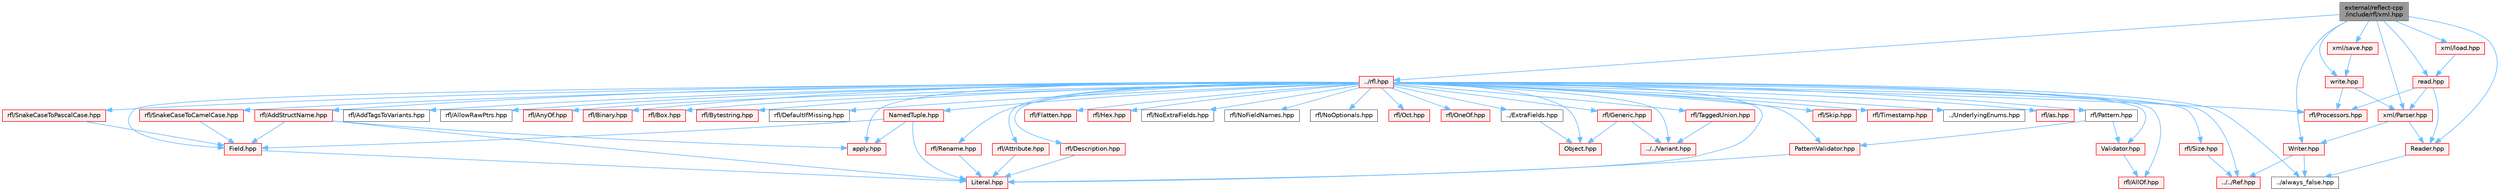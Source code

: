 digraph "external/reflect-cpp/include/rfl/xml.hpp"
{
 // LATEX_PDF_SIZE
  bgcolor="transparent";
  edge [fontname=Helvetica,fontsize=10,labelfontname=Helvetica,labelfontsize=10];
  node [fontname=Helvetica,fontsize=10,shape=box,height=0.2,width=0.4];
  Node1 [id="Node000001",label="external/reflect-cpp\l/include/rfl/xml.hpp",height=0.2,width=0.4,color="gray40", fillcolor="grey60", style="filled", fontcolor="black",tooltip=" "];
  Node1 -> Node2 [id="edge1_Node000001_Node000002",color="steelblue1",style="solid",tooltip=" "];
  Node2 [id="Node000002",label="../rfl.hpp",height=0.2,width=0.4,color="red", fillcolor="#FFF0F0", style="filled",URL="$rfl_8hpp.html",tooltip=" "];
  Node2 -> Node3 [id="edge2_Node000002_Node000003",color="steelblue1",style="solid",tooltip=" "];
  Node3 [id="Node000003",label="rfl/AddStructName.hpp",height=0.2,width=0.4,color="red", fillcolor="#FFF0F0", style="filled",URL="$_add_struct_name_8hpp.html",tooltip=" "];
  Node3 -> Node5 [id="edge3_Node000003_Node000005",color="steelblue1",style="solid",tooltip=" "];
  Node5 [id="Node000005",label="Field.hpp",height=0.2,width=0.4,color="red", fillcolor="#FFF0F0", style="filled",URL="$_field_8hpp.html",tooltip=" "];
  Node5 -> Node10 [id="edge4_Node000005_Node000010",color="steelblue1",style="solid",tooltip=" "];
  Node10 [id="Node000010",label="Literal.hpp",height=0.2,width=0.4,color="red", fillcolor="#FFF0F0", style="filled",URL="$_literal_8hpp.html",tooltip=" "];
  Node3 -> Node10 [id="edge5_Node000003_Node000010",color="steelblue1",style="solid",tooltip=" "];
  Node3 -> Node37 [id="edge6_Node000003_Node000037",color="steelblue1",style="solid",tooltip=" "];
  Node37 [id="Node000037",label="apply.hpp",height=0.2,width=0.4,color="red", fillcolor="#FFF0F0", style="filled",URL="$apply_8hpp.html",tooltip=" "];
  Node2 -> Node54 [id="edge7_Node000002_Node000054",color="steelblue1",style="solid",tooltip=" "];
  Node54 [id="Node000054",label="rfl/AddTagsToVariants.hpp",height=0.2,width=0.4,color="grey40", fillcolor="white", style="filled",URL="$_add_tags_to_variants_8hpp.html",tooltip=" "];
  Node2 -> Node55 [id="edge8_Node000002_Node000055",color="steelblue1",style="solid",tooltip=" "];
  Node55 [id="Node000055",label="rfl/AllOf.hpp",height=0.2,width=0.4,color="red", fillcolor="#FFF0F0", style="filled",URL="$_all_of_8hpp.html",tooltip=" "];
  Node2 -> Node64 [id="edge9_Node000002_Node000064",color="steelblue1",style="solid",tooltip=" "];
  Node64 [id="Node000064",label="rfl/AllowRawPtrs.hpp",height=0.2,width=0.4,color="grey40", fillcolor="white", style="filled",URL="$_allow_raw_ptrs_8hpp.html",tooltip=" "];
  Node2 -> Node65 [id="edge10_Node000002_Node000065",color="steelblue1",style="solid",tooltip=" "];
  Node65 [id="Node000065",label="rfl/AnyOf.hpp",height=0.2,width=0.4,color="red", fillcolor="#FFF0F0", style="filled",URL="$_any_of_8hpp.html",tooltip=" "];
  Node2 -> Node67 [id="edge11_Node000002_Node000067",color="steelblue1",style="solid",tooltip=" "];
  Node67 [id="Node000067",label="rfl/Attribute.hpp",height=0.2,width=0.4,color="red", fillcolor="#FFF0F0", style="filled",URL="$_attribute_8hpp.html",tooltip=" "];
  Node67 -> Node10 [id="edge12_Node000067_Node000010",color="steelblue1",style="solid",tooltip=" "];
  Node2 -> Node68 [id="edge13_Node000002_Node000068",color="steelblue1",style="solid",tooltip=" "];
  Node68 [id="Node000068",label="rfl/Binary.hpp",height=0.2,width=0.4,color="red", fillcolor="#FFF0F0", style="filled",URL="$_binary_8hpp.html",tooltip=" "];
  Node2 -> Node70 [id="edge14_Node000002_Node000070",color="steelblue1",style="solid",tooltip=" "];
  Node70 [id="Node000070",label="rfl/Box.hpp",height=0.2,width=0.4,color="red", fillcolor="#FFF0F0", style="filled",URL="$_box_8hpp.html",tooltip=" "];
  Node2 -> Node71 [id="edge15_Node000002_Node000071",color="steelblue1",style="solid",tooltip=" "];
  Node71 [id="Node000071",label="rfl/Bytestring.hpp",height=0.2,width=0.4,color="red", fillcolor="#FFF0F0", style="filled",URL="$_bytestring_8hpp.html",tooltip=" "];
  Node2 -> Node72 [id="edge16_Node000002_Node000072",color="steelblue1",style="solid",tooltip=" "];
  Node72 [id="Node000072",label="rfl/DefaultIfMissing.hpp",height=0.2,width=0.4,color="grey40", fillcolor="white", style="filled",URL="$_default_if_missing_8hpp.html",tooltip=" "];
  Node2 -> Node73 [id="edge17_Node000002_Node000073",color="steelblue1",style="solid",tooltip=" "];
  Node73 [id="Node000073",label="rfl/Description.hpp",height=0.2,width=0.4,color="red", fillcolor="#FFF0F0", style="filled",URL="$_description_8hpp.html",tooltip=" "];
  Node73 -> Node10 [id="edge18_Node000073_Node000010",color="steelblue1",style="solid",tooltip=" "];
  Node2 -> Node48 [id="edge19_Node000002_Node000048",color="steelblue1",style="solid",tooltip=" "];
  Node48 [id="Node000048",label="../ExtraFields.hpp",height=0.2,width=0.4,color="grey40", fillcolor="white", style="filled",URL="$_extra_fields_8hpp.html",tooltip=" "];
  Node48 -> Node49 [id="edge20_Node000048_Node000049",color="steelblue1",style="solid",tooltip=" "];
  Node49 [id="Node000049",label="Object.hpp",height=0.2,width=0.4,color="red", fillcolor="#FFF0F0", style="filled",URL="$_object_8hpp.html",tooltip=" "];
  Node2 -> Node5 [id="edge21_Node000002_Node000005",color="steelblue1",style="solid",tooltip=" "];
  Node2 -> Node74 [id="edge22_Node000002_Node000074",color="steelblue1",style="solid",tooltip=" "];
  Node74 [id="Node000074",label="rfl/Flatten.hpp",height=0.2,width=0.4,color="red", fillcolor="#FFF0F0", style="filled",URL="$_flatten_8hpp.html",tooltip=" "];
  Node2 -> Node75 [id="edge23_Node000002_Node000075",color="steelblue1",style="solid",tooltip=" "];
  Node75 [id="Node000075",label="rfl/Generic.hpp",height=0.2,width=0.4,color="red", fillcolor="#FFF0F0", style="filled",URL="$_generic_8hpp.html",tooltip=" "];
  Node75 -> Node49 [id="edge24_Node000075_Node000049",color="steelblue1",style="solid",tooltip=" "];
  Node75 -> Node59 [id="edge25_Node000075_Node000059",color="steelblue1",style="solid",tooltip=" "];
  Node59 [id="Node000059",label="../../Variant.hpp",height=0.2,width=0.4,color="red", fillcolor="#FFF0F0", style="filled",URL="$_variant_8hpp.html",tooltip=" "];
  Node2 -> Node77 [id="edge26_Node000002_Node000077",color="steelblue1",style="solid",tooltip=" "];
  Node77 [id="Node000077",label="rfl/Hex.hpp",height=0.2,width=0.4,color="red", fillcolor="#FFF0F0", style="filled",URL="$_hex_8hpp.html",tooltip=" "];
  Node2 -> Node10 [id="edge27_Node000002_Node000010",color="steelblue1",style="solid",tooltip=" "];
  Node2 -> Node42 [id="edge28_Node000002_Node000042",color="steelblue1",style="solid",tooltip=" "];
  Node42 [id="Node000042",label="NamedTuple.hpp",height=0.2,width=0.4,color="red", fillcolor="#FFF0F0", style="filled",URL="$_named_tuple_8hpp.html",tooltip=" "];
  Node42 -> Node5 [id="edge29_Node000042_Node000005",color="steelblue1",style="solid",tooltip=" "];
  Node42 -> Node10 [id="edge30_Node000042_Node000010",color="steelblue1",style="solid",tooltip=" "];
  Node42 -> Node37 [id="edge31_Node000042_Node000037",color="steelblue1",style="solid",tooltip=" "];
  Node2 -> Node78 [id="edge32_Node000002_Node000078",color="steelblue1",style="solid",tooltip=" "];
  Node78 [id="Node000078",label="rfl/NoExtraFields.hpp",height=0.2,width=0.4,color="grey40", fillcolor="white", style="filled",URL="$_no_extra_fields_8hpp.html",tooltip=" "];
  Node2 -> Node79 [id="edge33_Node000002_Node000079",color="steelblue1",style="solid",tooltip=" "];
  Node79 [id="Node000079",label="rfl/NoFieldNames.hpp",height=0.2,width=0.4,color="grey40", fillcolor="white", style="filled",URL="$_no_field_names_8hpp.html",tooltip=" "];
  Node2 -> Node80 [id="edge34_Node000002_Node000080",color="steelblue1",style="solid",tooltip=" "];
  Node80 [id="Node000080",label="rfl/NoOptionals.hpp",height=0.2,width=0.4,color="grey40", fillcolor="white", style="filled",URL="$_no_optionals_8hpp.html",tooltip=" "];
  Node2 -> Node49 [id="edge35_Node000002_Node000049",color="steelblue1",style="solid",tooltip=" "];
  Node2 -> Node81 [id="edge36_Node000002_Node000081",color="steelblue1",style="solid",tooltip=" "];
  Node81 [id="Node000081",label="rfl/Oct.hpp",height=0.2,width=0.4,color="red", fillcolor="#FFF0F0", style="filled",URL="$_oct_8hpp.html",tooltip=" "];
  Node2 -> Node83 [id="edge37_Node000002_Node000083",color="steelblue1",style="solid",tooltip=" "];
  Node83 [id="Node000083",label="rfl/OneOf.hpp",height=0.2,width=0.4,color="red", fillcolor="#FFF0F0", style="filled",URL="$_one_of_8hpp.html",tooltip=" "];
  Node2 -> Node84 [id="edge38_Node000002_Node000084",color="steelblue1",style="solid",tooltip=" "];
  Node84 [id="Node000084",label="rfl/Pattern.hpp",height=0.2,width=0.4,color="grey40", fillcolor="white", style="filled",URL="$_pattern_8hpp.html",tooltip=" "];
  Node84 -> Node85 [id="edge39_Node000084_Node000085",color="steelblue1",style="solid",tooltip=" "];
  Node85 [id="Node000085",label="PatternValidator.hpp",height=0.2,width=0.4,color="red", fillcolor="#FFF0F0", style="filled",URL="$_pattern_validator_8hpp.html",tooltip=" "];
  Node85 -> Node10 [id="edge40_Node000085_Node000010",color="steelblue1",style="solid",tooltip=" "];
  Node84 -> Node89 [id="edge41_Node000084_Node000089",color="steelblue1",style="solid",tooltip=" "];
  Node89 [id="Node000089",label="Validator.hpp",height=0.2,width=0.4,color="red", fillcolor="#FFF0F0", style="filled",URL="$_validator_8hpp.html",tooltip=" "];
  Node89 -> Node55 [id="edge42_Node000089_Node000055",color="steelblue1",style="solid",tooltip=" "];
  Node2 -> Node85 [id="edge43_Node000002_Node000085",color="steelblue1",style="solid",tooltip=" "];
  Node2 -> Node91 [id="edge44_Node000002_Node000091",color="steelblue1",style="solid",tooltip=" "];
  Node91 [id="Node000091",label="rfl/Processors.hpp",height=0.2,width=0.4,color="red", fillcolor="#FFF0F0", style="filled",URL="$_processors_8hpp.html",tooltip=" "];
  Node2 -> Node58 [id="edge45_Node000002_Node000058",color="steelblue1",style="solid",tooltip=" "];
  Node58 [id="Node000058",label="../../Ref.hpp",height=0.2,width=0.4,color="red", fillcolor="#FFF0F0", style="filled",URL="$_ref_8hpp.html",tooltip=" "];
  Node2 -> Node100 [id="edge46_Node000002_Node000100",color="steelblue1",style="solid",tooltip=" "];
  Node100 [id="Node000100",label="rfl/Rename.hpp",height=0.2,width=0.4,color="red", fillcolor="#FFF0F0", style="filled",URL="$_rename_8hpp.html",tooltip=" "];
  Node100 -> Node10 [id="edge47_Node000100_Node000010",color="steelblue1",style="solid",tooltip=" "];
  Node2 -> Node101 [id="edge48_Node000002_Node000101",color="steelblue1",style="solid",tooltip=" "];
  Node101 [id="Node000101",label="rfl/Size.hpp",height=0.2,width=0.4,color="red", fillcolor="#FFF0F0", style="filled",URL="$_size_8hpp.html",tooltip=" "];
  Node101 -> Node58 [id="edge49_Node000101_Node000058",color="steelblue1",style="solid",tooltip=" "];
  Node2 -> Node102 [id="edge50_Node000002_Node000102",color="steelblue1",style="solid",tooltip=" "];
  Node102 [id="Node000102",label="rfl/Skip.hpp",height=0.2,width=0.4,color="red", fillcolor="#FFF0F0", style="filled",URL="$_skip_8hpp.html",tooltip=" "];
  Node2 -> Node104 [id="edge51_Node000002_Node000104",color="steelblue1",style="solid",tooltip=" "];
  Node104 [id="Node000104",label="rfl/SnakeCaseToCamelCase.hpp",height=0.2,width=0.4,color="red", fillcolor="#FFF0F0", style="filled",URL="$_snake_case_to_camel_case_8hpp.html",tooltip=" "];
  Node104 -> Node5 [id="edge52_Node000104_Node000005",color="steelblue1",style="solid",tooltip=" "];
  Node2 -> Node107 [id="edge53_Node000002_Node000107",color="steelblue1",style="solid",tooltip=" "];
  Node107 [id="Node000107",label="rfl/SnakeCaseToPascalCase.hpp",height=0.2,width=0.4,color="red", fillcolor="#FFF0F0", style="filled",URL="$_snake_case_to_pascal_case_8hpp.html",tooltip=" "];
  Node107 -> Node5 [id="edge54_Node000107_Node000005",color="steelblue1",style="solid",tooltip=" "];
  Node2 -> Node108 [id="edge55_Node000002_Node000108",color="steelblue1",style="solid",tooltip=" "];
  Node108 [id="Node000108",label="rfl/TaggedUnion.hpp",height=0.2,width=0.4,color="red", fillcolor="#FFF0F0", style="filled",URL="$_tagged_union_8hpp.html",tooltip=" "];
  Node108 -> Node59 [id="edge56_Node000108_Node000059",color="steelblue1",style="solid",tooltip=" "];
  Node2 -> Node150 [id="edge57_Node000002_Node000150",color="steelblue1",style="solid",tooltip=" "];
  Node150 [id="Node000150",label="rfl/Timestamp.hpp",height=0.2,width=0.4,color="red", fillcolor="#FFF0F0", style="filled",URL="$_timestamp_8hpp.html",tooltip=" "];
  Node2 -> Node99 [id="edge58_Node000002_Node000099",color="steelblue1",style="solid",tooltip=" "];
  Node99 [id="Node000099",label="../UnderlyingEnums.hpp",height=0.2,width=0.4,color="grey40", fillcolor="white", style="filled",URL="$_underlying_enums_8hpp.html",tooltip=" "];
  Node2 -> Node89 [id="edge59_Node000002_Node000089",color="steelblue1",style="solid",tooltip=" "];
  Node2 -> Node59 [id="edge60_Node000002_Node000059",color="steelblue1",style="solid",tooltip=" "];
  Node2 -> Node116 [id="edge61_Node000002_Node000116",color="steelblue1",style="solid",tooltip=" "];
  Node116 [id="Node000116",label="../always_false.hpp",height=0.2,width=0.4,color="grey40", fillcolor="white", style="filled",URL="$always__false_8hpp.html",tooltip=" "];
  Node2 -> Node37 [id="edge62_Node000002_Node000037",color="steelblue1",style="solid",tooltip=" "];
  Node2 -> Node153 [id="edge63_Node000002_Node000153",color="steelblue1",style="solid",tooltip=" "];
  Node153 [id="Node000153",label="rfl/as.hpp",height=0.2,width=0.4,color="red", fillcolor="#FFF0F0", style="filled",URL="$as_8hpp.html",tooltip=" "];
  Node1 -> Node296 [id="edge64_Node000001_Node000296",color="steelblue1",style="solid",tooltip=" "];
  Node296 [id="Node000296",label="xml/Parser.hpp",height=0.2,width=0.4,color="red", fillcolor="#FFF0F0", style="filled",URL="$xml_2_parser_8hpp.html",tooltip=" "];
  Node296 -> Node297 [id="edge65_Node000296_Node000297",color="steelblue1",style="solid",tooltip=" "];
  Node297 [id="Node000297",label="Reader.hpp",height=0.2,width=0.4,color="red", fillcolor="#FFF0F0", style="filled",URL="$xml_2_reader_8hpp.html",tooltip=" "];
  Node297 -> Node116 [id="edge66_Node000297_Node000116",color="steelblue1",style="solid",tooltip=" "];
  Node296 -> Node300 [id="edge67_Node000296_Node000300",color="steelblue1",style="solid",tooltip=" "];
  Node300 [id="Node000300",label="Writer.hpp",height=0.2,width=0.4,color="red", fillcolor="#FFF0F0", style="filled",URL="$xml_2_writer_8hpp.html",tooltip=" "];
  Node300 -> Node58 [id="edge68_Node000300_Node000058",color="steelblue1",style="solid",tooltip=" "];
  Node300 -> Node116 [id="edge69_Node000300_Node000116",color="steelblue1",style="solid",tooltip=" "];
  Node1 -> Node297 [id="edge70_Node000001_Node000297",color="steelblue1",style="solid",tooltip=" "];
  Node1 -> Node300 [id="edge71_Node000001_Node000300",color="steelblue1",style="solid",tooltip=" "];
  Node1 -> Node301 [id="edge72_Node000001_Node000301",color="steelblue1",style="solid",tooltip=" "];
  Node301 [id="Node000301",label="xml/load.hpp",height=0.2,width=0.4,color="red", fillcolor="#FFF0F0", style="filled",URL="$xml_2load_8hpp.html",tooltip=" "];
  Node301 -> Node304 [id="edge73_Node000301_Node000304",color="steelblue1",style="solid",tooltip=" "];
  Node304 [id="Node000304",label="read.hpp",height=0.2,width=0.4,color="red", fillcolor="#FFF0F0", style="filled",URL="$xml_2read_8hpp.html",tooltip=" "];
  Node304 -> Node91 [id="edge74_Node000304_Node000091",color="steelblue1",style="solid",tooltip=" "];
  Node304 -> Node296 [id="edge75_Node000304_Node000296",color="steelblue1",style="solid",tooltip=" "];
  Node304 -> Node297 [id="edge76_Node000304_Node000297",color="steelblue1",style="solid",tooltip=" "];
  Node1 -> Node304 [id="edge77_Node000001_Node000304",color="steelblue1",style="solid",tooltip=" "];
  Node1 -> Node305 [id="edge78_Node000001_Node000305",color="steelblue1",style="solid",tooltip=" "];
  Node305 [id="Node000305",label="xml/save.hpp",height=0.2,width=0.4,color="red", fillcolor="#FFF0F0", style="filled",URL="$xml_2save_8hpp.html",tooltip=" "];
  Node305 -> Node307 [id="edge79_Node000305_Node000307",color="steelblue1",style="solid",tooltip=" "];
  Node307 [id="Node000307",label="write.hpp",height=0.2,width=0.4,color="red", fillcolor="#FFF0F0", style="filled",URL="$xml_2write_8hpp.html",tooltip=" "];
  Node307 -> Node91 [id="edge80_Node000307_Node000091",color="steelblue1",style="solid",tooltip=" "];
  Node307 -> Node296 [id="edge81_Node000307_Node000296",color="steelblue1",style="solid",tooltip=" "];
  Node1 -> Node307 [id="edge82_Node000001_Node000307",color="steelblue1",style="solid",tooltip=" "];
}
